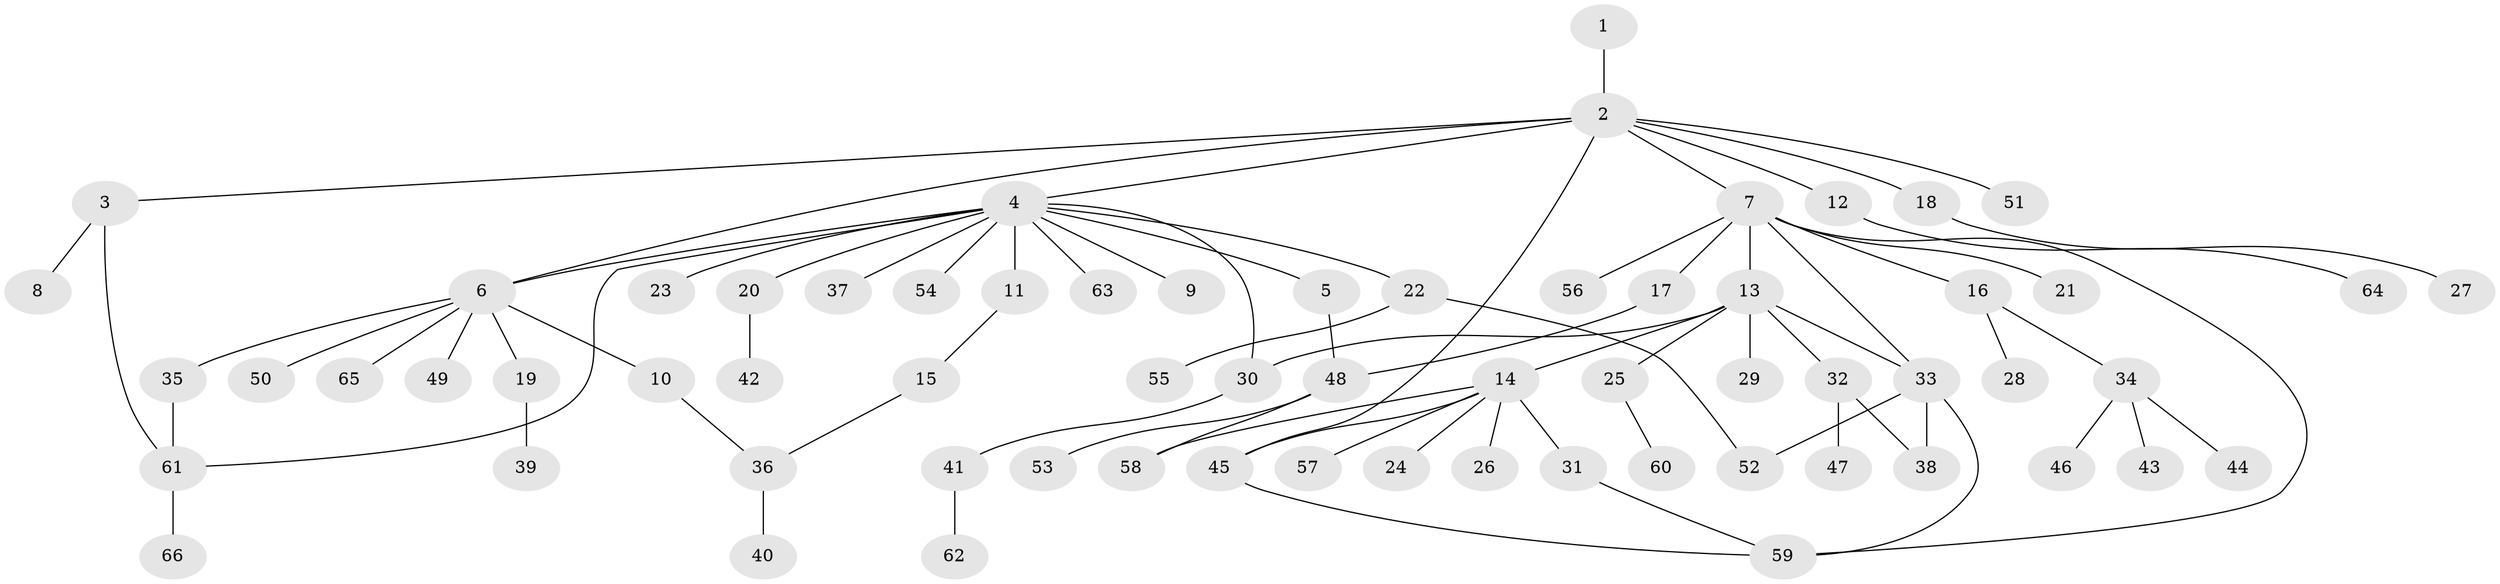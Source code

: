 // Generated by graph-tools (version 1.1) at 2025/14/03/09/25 04:14:38]
// undirected, 66 vertices, 79 edges
graph export_dot {
graph [start="1"]
  node [color=gray90,style=filled];
  1;
  2;
  3;
  4;
  5;
  6;
  7;
  8;
  9;
  10;
  11;
  12;
  13;
  14;
  15;
  16;
  17;
  18;
  19;
  20;
  21;
  22;
  23;
  24;
  25;
  26;
  27;
  28;
  29;
  30;
  31;
  32;
  33;
  34;
  35;
  36;
  37;
  38;
  39;
  40;
  41;
  42;
  43;
  44;
  45;
  46;
  47;
  48;
  49;
  50;
  51;
  52;
  53;
  54;
  55;
  56;
  57;
  58;
  59;
  60;
  61;
  62;
  63;
  64;
  65;
  66;
  1 -- 2;
  2 -- 3;
  2 -- 4;
  2 -- 6;
  2 -- 7;
  2 -- 12;
  2 -- 18;
  2 -- 45;
  2 -- 51;
  3 -- 8;
  3 -- 61;
  4 -- 5;
  4 -- 6;
  4 -- 9;
  4 -- 11;
  4 -- 20;
  4 -- 22;
  4 -- 23;
  4 -- 30;
  4 -- 37;
  4 -- 54;
  4 -- 61;
  4 -- 63;
  5 -- 48;
  6 -- 10;
  6 -- 19;
  6 -- 35;
  6 -- 49;
  6 -- 50;
  6 -- 65;
  7 -- 13;
  7 -- 16;
  7 -- 17;
  7 -- 21;
  7 -- 33;
  7 -- 56;
  7 -- 59;
  10 -- 36;
  11 -- 15;
  12 -- 64;
  13 -- 14;
  13 -- 25;
  13 -- 29;
  13 -- 30;
  13 -- 32;
  13 -- 33;
  14 -- 24;
  14 -- 26;
  14 -- 31;
  14 -- 45;
  14 -- 57;
  14 -- 58;
  15 -- 36;
  16 -- 28;
  16 -- 34;
  17 -- 48;
  18 -- 27;
  19 -- 39;
  20 -- 42;
  22 -- 52;
  22 -- 55;
  25 -- 60;
  30 -- 41;
  31 -- 59;
  32 -- 38;
  32 -- 47;
  33 -- 38;
  33 -- 52;
  33 -- 59;
  34 -- 43;
  34 -- 44;
  34 -- 46;
  35 -- 61;
  36 -- 40;
  41 -- 62;
  45 -- 59;
  48 -- 53;
  48 -- 58;
  61 -- 66;
}
